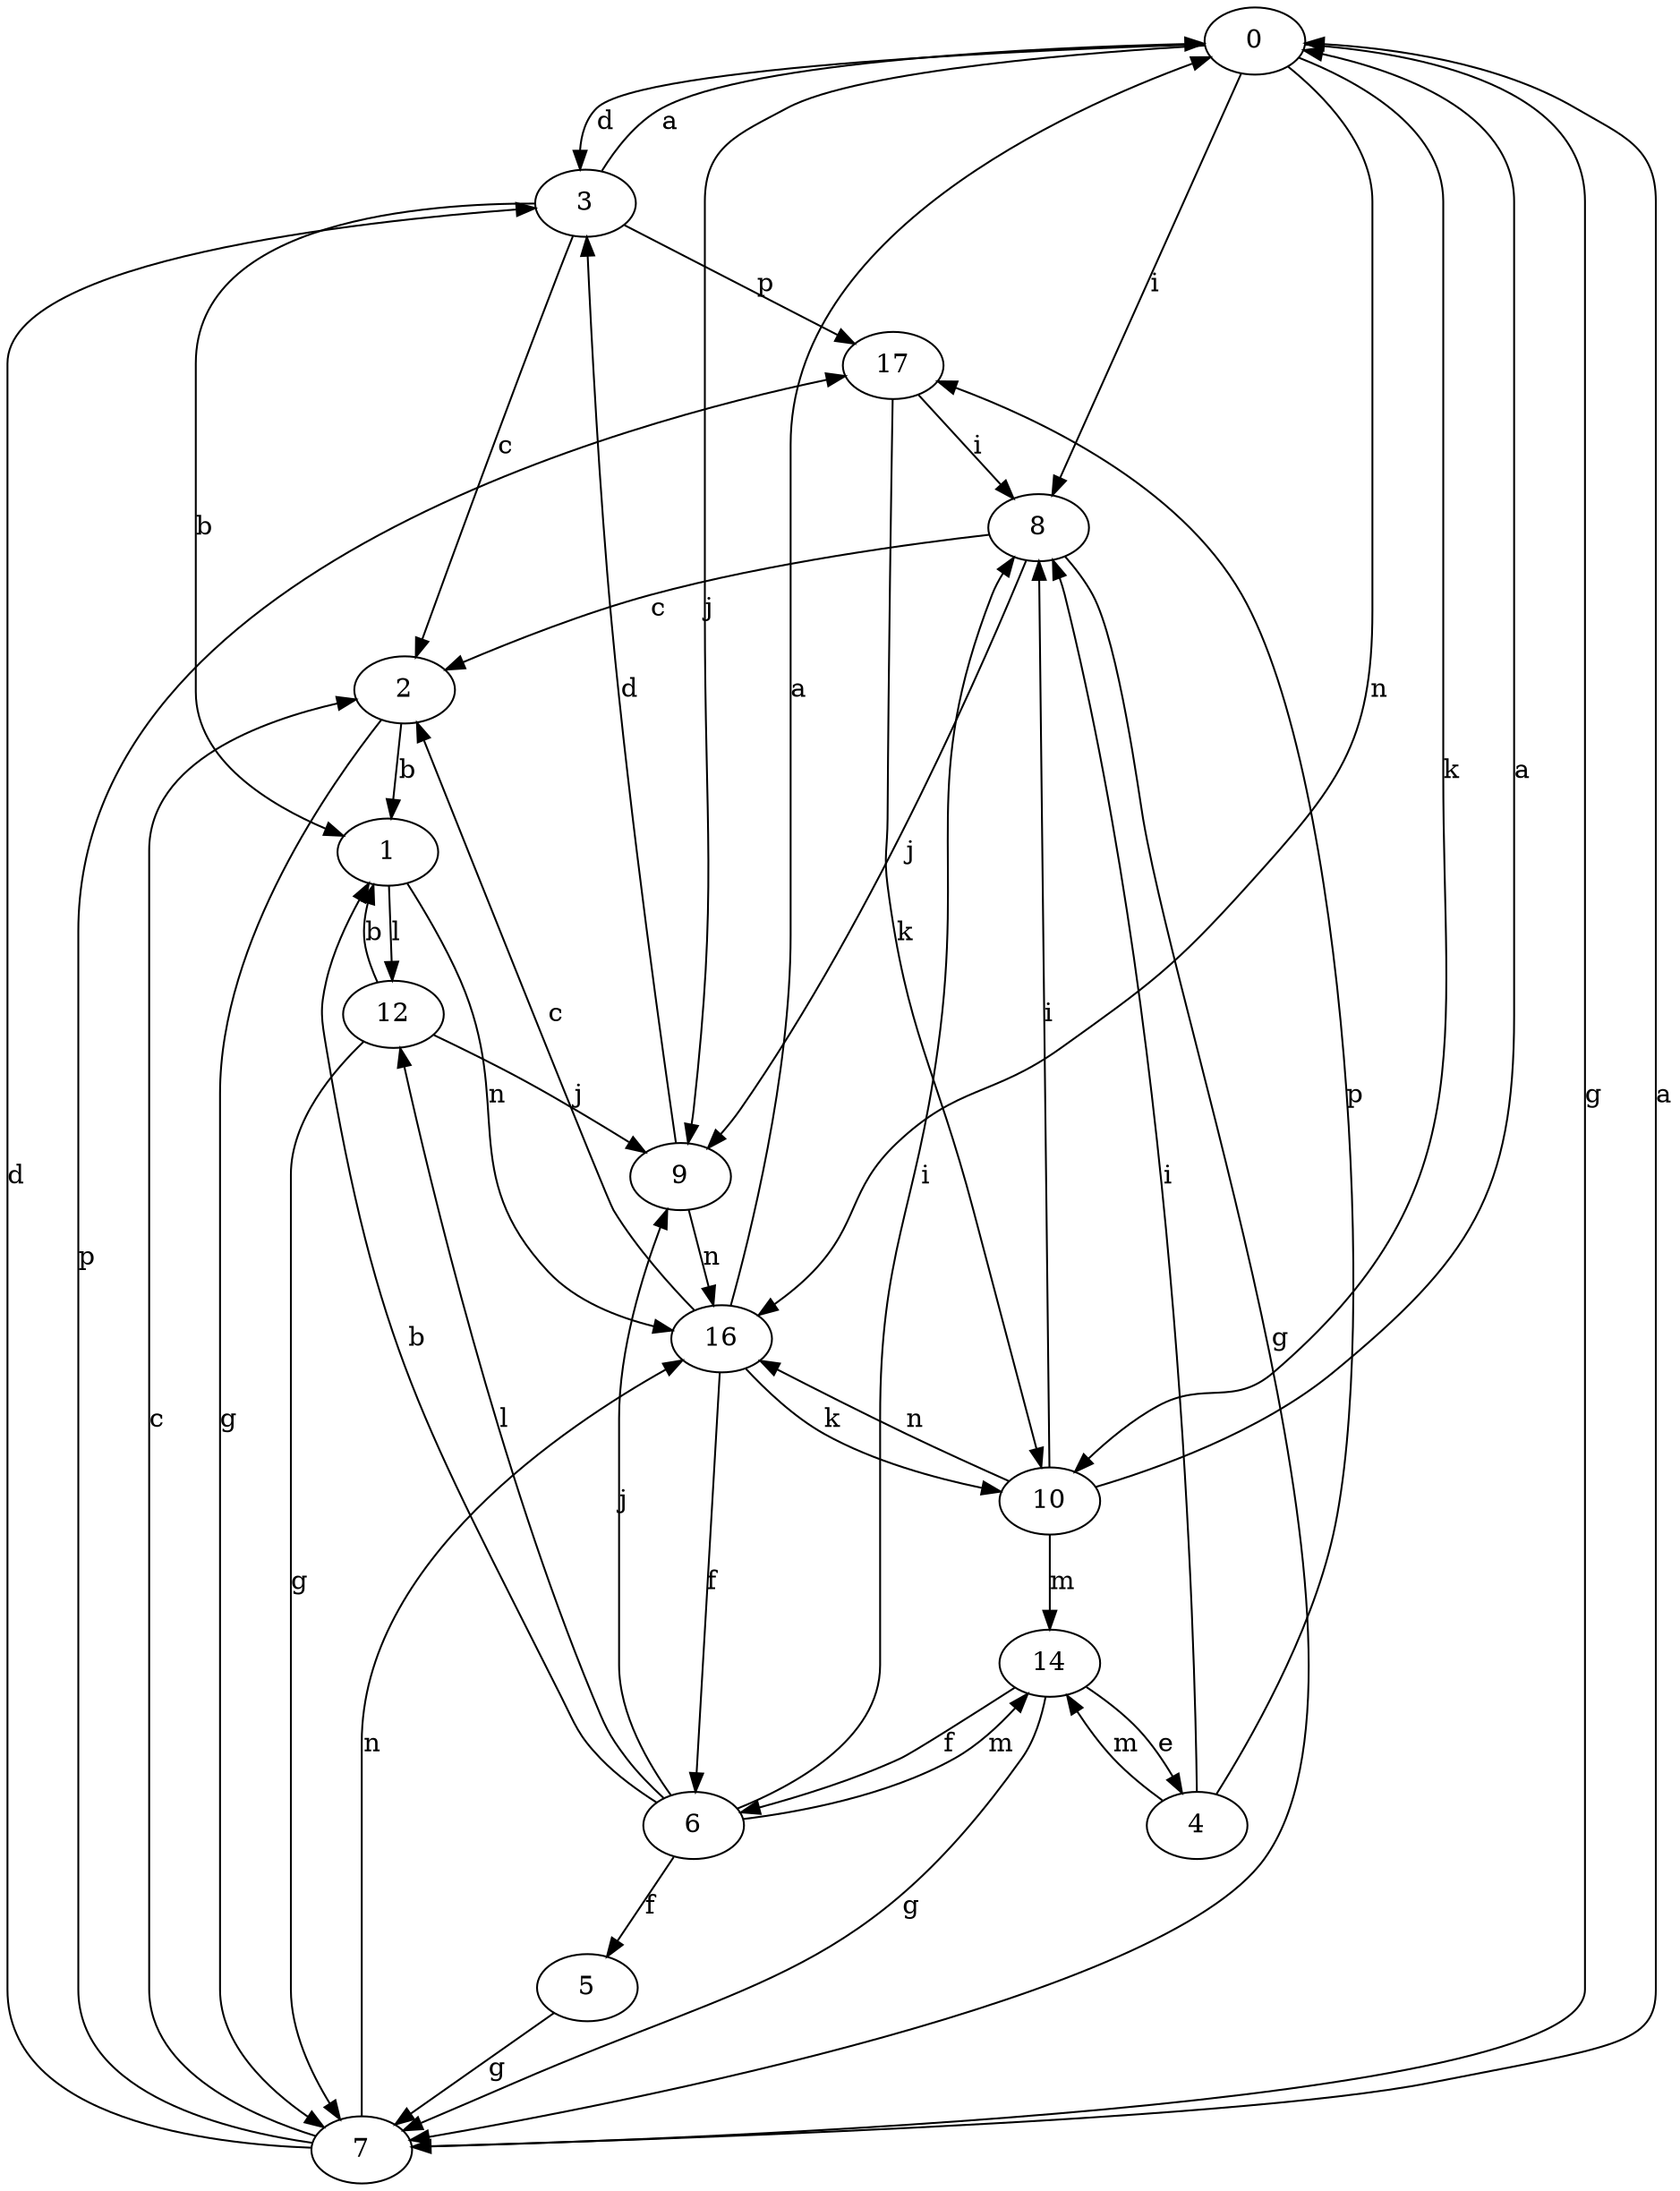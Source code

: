 strict digraph  {
0;
1;
2;
3;
4;
5;
6;
7;
8;
9;
10;
12;
14;
16;
17;
0 -> 3  [label=d];
0 -> 7  [label=g];
0 -> 8  [label=i];
0 -> 9  [label=j];
0 -> 10  [label=k];
0 -> 16  [label=n];
1 -> 12  [label=l];
1 -> 16  [label=n];
2 -> 1  [label=b];
2 -> 7  [label=g];
3 -> 0  [label=a];
3 -> 1  [label=b];
3 -> 2  [label=c];
3 -> 17  [label=p];
4 -> 8  [label=i];
4 -> 14  [label=m];
4 -> 17  [label=p];
5 -> 7  [label=g];
6 -> 1  [label=b];
6 -> 5  [label=f];
6 -> 8  [label=i];
6 -> 9  [label=j];
6 -> 12  [label=l];
6 -> 14  [label=m];
7 -> 0  [label=a];
7 -> 2  [label=c];
7 -> 3  [label=d];
7 -> 16  [label=n];
7 -> 17  [label=p];
8 -> 2  [label=c];
8 -> 7  [label=g];
8 -> 9  [label=j];
9 -> 3  [label=d];
9 -> 16  [label=n];
10 -> 0  [label=a];
10 -> 8  [label=i];
10 -> 14  [label=m];
10 -> 16  [label=n];
12 -> 1  [label=b];
12 -> 7  [label=g];
12 -> 9  [label=j];
14 -> 4  [label=e];
14 -> 6  [label=f];
14 -> 7  [label=g];
16 -> 0  [label=a];
16 -> 2  [label=c];
16 -> 6  [label=f];
16 -> 10  [label=k];
17 -> 8  [label=i];
17 -> 10  [label=k];
}
